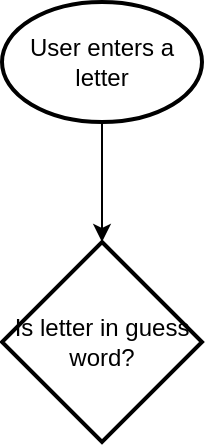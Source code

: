 <mxfile version="23.1.1" type="github">
  <diagram name="Page-1" id="VJeo9Gto0SFVsE_sakND">
    <mxGraphModel dx="794" dy="458" grid="1" gridSize="10" guides="1" tooltips="1" connect="1" arrows="1" fold="1" page="1" pageScale="1" pageWidth="850" pageHeight="1100" math="0" shadow="0">
      <root>
        <mxCell id="0" />
        <mxCell id="1" parent="0" />
        <mxCell id="uEPB3YpCCEUtuv16cIx1-3" value="" style="edgeStyle=orthogonalEdgeStyle;rounded=0;orthogonalLoop=1;jettySize=auto;html=1;" edge="1" parent="1" source="uEPB3YpCCEUtuv16cIx1-1" target="uEPB3YpCCEUtuv16cIx1-2">
          <mxGeometry relative="1" as="geometry" />
        </mxCell>
        <mxCell id="uEPB3YpCCEUtuv16cIx1-1" value="User enters a letter" style="strokeWidth=2;html=1;shape=mxgraph.flowchart.start_1;whiteSpace=wrap;" vertex="1" parent="1">
          <mxGeometry x="310" y="20" width="100" height="60" as="geometry" />
        </mxCell>
        <mxCell id="uEPB3YpCCEUtuv16cIx1-2" value="Is letter in guess word?" style="strokeWidth=2;html=1;shape=mxgraph.flowchart.decision;whiteSpace=wrap;" vertex="1" parent="1">
          <mxGeometry x="310" y="140" width="100" height="100" as="geometry" />
        </mxCell>
      </root>
    </mxGraphModel>
  </diagram>
</mxfile>
